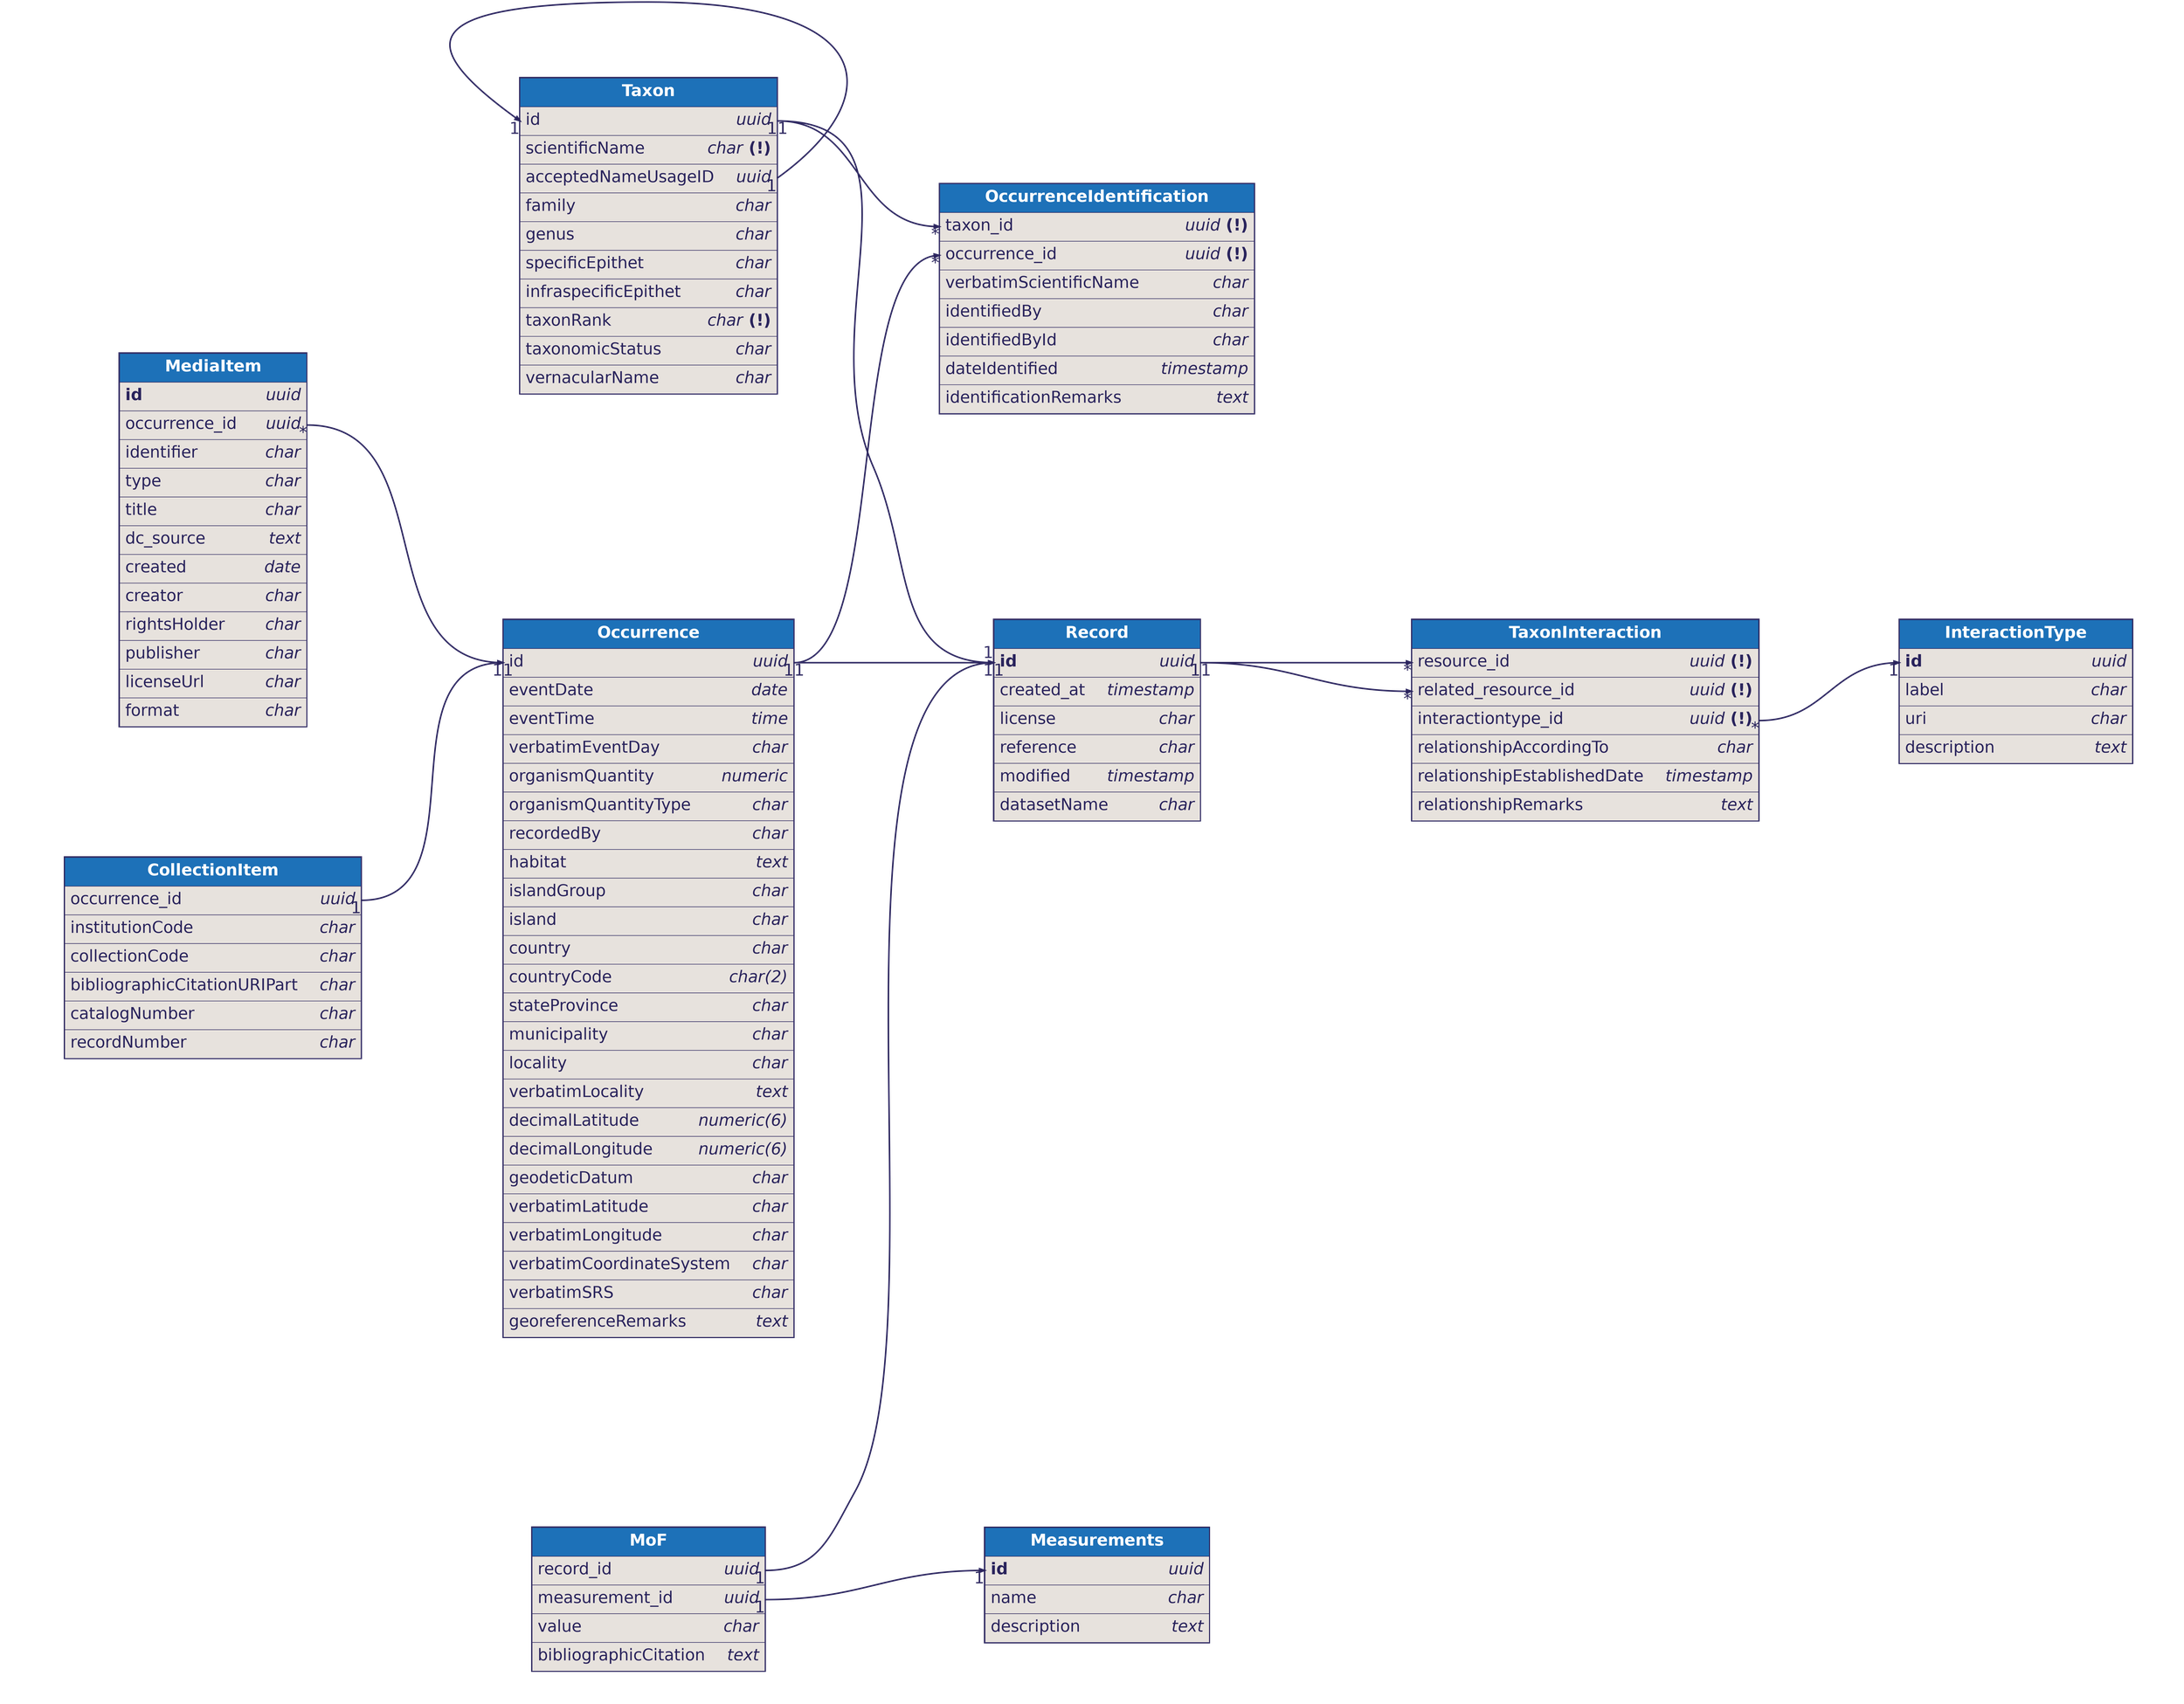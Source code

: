 digraph dbml {
      rankdir=LR;
      graph [fontname="helvetica", fontsize=32, fontcolor="#29235c", bgcolor="transparent"];
      node [penwidth=0, margin=0, fontname="helvetica", fontsize=32, fontcolor="#29235c"];
      edge [fontname="helvetica", fontsize=32, fontcolor="#29235c", color="#29235c"];

      
      
      
      "Record" [id="Record";label=<<TABLE BORDER="2" COLOR="#29235c" CELLBORDER="1" CELLSPACING="0" CELLPADDING="10" >
      <TR><TD PORT="f0" WIDTH="150" BGCOLOR="#1d71b8"><font color="#ffffff"><B>       Record       </B></font></TD></TR>
<TR><TD ALIGN="left" PORT="f1" BGCOLOR="#e7e2dd">
      <TABLE CELLPADDING="0" CELLSPACING="0" BORDER="0">
        <TR>
          <TD ALIGN="LEFT"><b>id</b><FONT>    </FONT></TD>
          <TD ALIGN="RIGHT"><font><i>uuid</i></font></TD>
        </TR>
      </TABLE>
    </TD></TR>
<TR><TD ALIGN="left" PORT="f2" BGCOLOR="#e7e2dd">
      <TABLE CELLPADDING="0" CELLSPACING="0" BORDER="0">
        <TR>
          <TD ALIGN="LEFT">created_at<FONT>    </FONT></TD>
          <TD ALIGN="RIGHT"><font><i>timestamp</i></font></TD>
        </TR>
      </TABLE>
    </TD></TR>
<TR><TD ALIGN="left" PORT="f3" BGCOLOR="#e7e2dd">
      <TABLE CELLPADDING="0" CELLSPACING="0" BORDER="0">
        <TR>
          <TD ALIGN="LEFT">license<FONT>    </FONT></TD>
          <TD ALIGN="RIGHT"><font><i>char</i></font></TD>
        </TR>
      </TABLE>
    </TD></TR>
<TR><TD ALIGN="left" PORT="f4" BGCOLOR="#e7e2dd">
      <TABLE CELLPADDING="0" CELLSPACING="0" BORDER="0">
        <TR>
          <TD ALIGN="LEFT">reference<FONT>    </FONT></TD>
          <TD ALIGN="RIGHT"><font><i>char</i></font></TD>
        </TR>
      </TABLE>
    </TD></TR>
<TR><TD ALIGN="left" PORT="f5" BGCOLOR="#e7e2dd">
      <TABLE CELLPADDING="0" CELLSPACING="0" BORDER="0">
        <TR>
          <TD ALIGN="LEFT">modified<FONT>    </FONT></TD>
          <TD ALIGN="RIGHT"><font><i>timestamp</i></font></TD>
        </TR>
      </TABLE>
    </TD></TR>
<TR><TD ALIGN="left" PORT="f6" BGCOLOR="#e7e2dd">
      <TABLE CELLPADDING="0" CELLSPACING="0" BORDER="0">
        <TR>
          <TD ALIGN="LEFT">datasetName<FONT>    </FONT></TD>
          <TD ALIGN="RIGHT"><font><i>char</i></font></TD>
        </TR>
      </TABLE>
    </TD></TR>
    </TABLE>>];
"Taxon" [id="Taxon";label=<<TABLE BORDER="2" COLOR="#29235c" CELLBORDER="1" CELLSPACING="0" CELLPADDING="10" >
      <TR><TD PORT="f0" WIDTH="150" BGCOLOR="#1d71b8"><font color="#ffffff"><B>       Taxon       </B></font></TD></TR>
<TR><TD ALIGN="left" PORT="f1" BGCOLOR="#e7e2dd">
      <TABLE CELLPADDING="0" CELLSPACING="0" BORDER="0">
        <TR>
          <TD ALIGN="LEFT">id<FONT>    </FONT></TD>
          <TD ALIGN="RIGHT"><font><i>uuid</i></font></TD>
        </TR>
      </TABLE>
    </TD></TR>
<TR><TD ALIGN="left" PORT="f2" BGCOLOR="#e7e2dd">
      <TABLE CELLPADDING="0" CELLSPACING="0" BORDER="0">
        <TR>
          <TD ALIGN="LEFT">scientificName<FONT>    </FONT></TD>
          <TD ALIGN="RIGHT"><font><i>char</i> <b>(!)</b></font></TD>
        </TR>
      </TABLE>
    </TD></TR>
<TR><TD ALIGN="left" PORT="f3" BGCOLOR="#e7e2dd">
      <TABLE CELLPADDING="0" CELLSPACING="0" BORDER="0">
        <TR>
          <TD ALIGN="LEFT">acceptedNameUsageID<FONT>    </FONT></TD>
          <TD ALIGN="RIGHT"><font><i>uuid</i></font></TD>
        </TR>
      </TABLE>
    </TD></TR>
<TR><TD ALIGN="left" PORT="f4" BGCOLOR="#e7e2dd">
      <TABLE CELLPADDING="0" CELLSPACING="0" BORDER="0">
        <TR>
          <TD ALIGN="LEFT">family<FONT>    </FONT></TD>
          <TD ALIGN="RIGHT"><font><i>char</i></font></TD>
        </TR>
      </TABLE>
    </TD></TR>
<TR><TD ALIGN="left" PORT="f5" BGCOLOR="#e7e2dd">
      <TABLE CELLPADDING="0" CELLSPACING="0" BORDER="0">
        <TR>
          <TD ALIGN="LEFT">genus<FONT>    </FONT></TD>
          <TD ALIGN="RIGHT"><font><i>char</i></font></TD>
        </TR>
      </TABLE>
    </TD></TR>
<TR><TD ALIGN="left" PORT="f6" BGCOLOR="#e7e2dd">
      <TABLE CELLPADDING="0" CELLSPACING="0" BORDER="0">
        <TR>
          <TD ALIGN="LEFT">specificEpithet<FONT>    </FONT></TD>
          <TD ALIGN="RIGHT"><font><i>char</i></font></TD>
        </TR>
      </TABLE>
    </TD></TR>
<TR><TD ALIGN="left" PORT="f7" BGCOLOR="#e7e2dd">
      <TABLE CELLPADDING="0" CELLSPACING="0" BORDER="0">
        <TR>
          <TD ALIGN="LEFT">infraspecificEpithet<FONT>    </FONT></TD>
          <TD ALIGN="RIGHT"><font><i>char</i></font></TD>
        </TR>
      </TABLE>
    </TD></TR>
<TR><TD ALIGN="left" PORT="f8" BGCOLOR="#e7e2dd">
      <TABLE CELLPADDING="0" CELLSPACING="0" BORDER="0">
        <TR>
          <TD ALIGN="LEFT">taxonRank<FONT>    </FONT></TD>
          <TD ALIGN="RIGHT"><font><i>char</i> <b>(!)</b></font></TD>
        </TR>
      </TABLE>
    </TD></TR>
<TR><TD ALIGN="left" PORT="f9" BGCOLOR="#e7e2dd">
      <TABLE CELLPADDING="0" CELLSPACING="0" BORDER="0">
        <TR>
          <TD ALIGN="LEFT">taxonomicStatus<FONT>    </FONT></TD>
          <TD ALIGN="RIGHT"><font><i>char</i></font></TD>
        </TR>
      </TABLE>
    </TD></TR>
<TR><TD ALIGN="left" PORT="f10" BGCOLOR="#e7e2dd">
      <TABLE CELLPADDING="0" CELLSPACING="0" BORDER="0">
        <TR>
          <TD ALIGN="LEFT">vernacularName<FONT>    </FONT></TD>
          <TD ALIGN="RIGHT"><font><i>char</i></font></TD>
        </TR>
      </TABLE>
    </TD></TR>
    </TABLE>>];
"Occurrence" [id="Occurrence";label=<<TABLE BORDER="2" COLOR="#29235c" CELLBORDER="1" CELLSPACING="0" CELLPADDING="10" >
      <TR><TD PORT="f0" WIDTH="150" BGCOLOR="#1d71b8"><font color="#ffffff"><B>       Occurrence       </B></font></TD></TR>
<TR><TD ALIGN="left" PORT="f1" BGCOLOR="#e7e2dd">
      <TABLE CELLPADDING="0" CELLSPACING="0" BORDER="0">
        <TR>
          <TD ALIGN="LEFT">id<FONT>    </FONT></TD>
          <TD ALIGN="RIGHT"><font><i>uuid</i></font></TD>
        </TR>
      </TABLE>
    </TD></TR>
<TR><TD ALIGN="left" PORT="f2" BGCOLOR="#e7e2dd">
      <TABLE CELLPADDING="0" CELLSPACING="0" BORDER="0">
        <TR>
          <TD ALIGN="LEFT">eventDate<FONT>    </FONT></TD>
          <TD ALIGN="RIGHT"><font><i>date</i></font></TD>
        </TR>
      </TABLE>
    </TD></TR>
<TR><TD ALIGN="left" PORT="f3" BGCOLOR="#e7e2dd">
      <TABLE CELLPADDING="0" CELLSPACING="0" BORDER="0">
        <TR>
          <TD ALIGN="LEFT">eventTime<FONT>    </FONT></TD>
          <TD ALIGN="RIGHT"><font><i>time</i></font></TD>
        </TR>
      </TABLE>
    </TD></TR>
<TR><TD ALIGN="left" PORT="f4" BGCOLOR="#e7e2dd">
      <TABLE CELLPADDING="0" CELLSPACING="0" BORDER="0">
        <TR>
          <TD ALIGN="LEFT">verbatimEventDay<FONT>    </FONT></TD>
          <TD ALIGN="RIGHT"><font><i>char</i></font></TD>
        </TR>
      </TABLE>
    </TD></TR>
<TR><TD ALIGN="left" PORT="f5" BGCOLOR="#e7e2dd">
      <TABLE CELLPADDING="0" CELLSPACING="0" BORDER="0">
        <TR>
          <TD ALIGN="LEFT">organismQuantity<FONT>    </FONT></TD>
          <TD ALIGN="RIGHT"><font><i>numeric</i></font></TD>
        </TR>
      </TABLE>
    </TD></TR>
<TR><TD ALIGN="left" PORT="f6" BGCOLOR="#e7e2dd">
      <TABLE CELLPADDING="0" CELLSPACING="0" BORDER="0">
        <TR>
          <TD ALIGN="LEFT">organismQuantityType<FONT>    </FONT></TD>
          <TD ALIGN="RIGHT"><font><i>char</i></font></TD>
        </TR>
      </TABLE>
    </TD></TR>
<TR><TD ALIGN="left" PORT="f7" BGCOLOR="#e7e2dd">
      <TABLE CELLPADDING="0" CELLSPACING="0" BORDER="0">
        <TR>
          <TD ALIGN="LEFT">recordedBy<FONT>    </FONT></TD>
          <TD ALIGN="RIGHT"><font><i>char</i></font></TD>
        </TR>
      </TABLE>
    </TD></TR>
<TR><TD ALIGN="left" PORT="f8" BGCOLOR="#e7e2dd">
      <TABLE CELLPADDING="0" CELLSPACING="0" BORDER="0">
        <TR>
          <TD ALIGN="LEFT">habitat<FONT>    </FONT></TD>
          <TD ALIGN="RIGHT"><font><i>text</i></font></TD>
        </TR>
      </TABLE>
    </TD></TR>
<TR><TD ALIGN="left" PORT="f9" BGCOLOR="#e7e2dd">
      <TABLE CELLPADDING="0" CELLSPACING="0" BORDER="0">
        <TR>
          <TD ALIGN="LEFT">islandGroup<FONT>    </FONT></TD>
          <TD ALIGN="RIGHT"><font><i>char</i></font></TD>
        </TR>
      </TABLE>
    </TD></TR>
<TR><TD ALIGN="left" PORT="f10" BGCOLOR="#e7e2dd">
      <TABLE CELLPADDING="0" CELLSPACING="0" BORDER="0">
        <TR>
          <TD ALIGN="LEFT">island<FONT>    </FONT></TD>
          <TD ALIGN="RIGHT"><font><i>char</i></font></TD>
        </TR>
      </TABLE>
    </TD></TR>
<TR><TD ALIGN="left" PORT="f11" BGCOLOR="#e7e2dd">
      <TABLE CELLPADDING="0" CELLSPACING="0" BORDER="0">
        <TR>
          <TD ALIGN="LEFT">country<FONT>    </FONT></TD>
          <TD ALIGN="RIGHT"><font><i>char</i></font></TD>
        </TR>
      </TABLE>
    </TD></TR>
<TR><TD ALIGN="left" PORT="f12" BGCOLOR="#e7e2dd">
      <TABLE CELLPADDING="0" CELLSPACING="0" BORDER="0">
        <TR>
          <TD ALIGN="LEFT">countryCode<FONT>    </FONT></TD>
          <TD ALIGN="RIGHT"><font><i>char(2)</i></font></TD>
        </TR>
      </TABLE>
    </TD></TR>
<TR><TD ALIGN="left" PORT="f13" BGCOLOR="#e7e2dd">
      <TABLE CELLPADDING="0" CELLSPACING="0" BORDER="0">
        <TR>
          <TD ALIGN="LEFT">stateProvince<FONT>    </FONT></TD>
          <TD ALIGN="RIGHT"><font><i>char</i></font></TD>
        </TR>
      </TABLE>
    </TD></TR>
<TR><TD ALIGN="left" PORT="f14" BGCOLOR="#e7e2dd">
      <TABLE CELLPADDING="0" CELLSPACING="0" BORDER="0">
        <TR>
          <TD ALIGN="LEFT">municipality<FONT>    </FONT></TD>
          <TD ALIGN="RIGHT"><font><i>char</i></font></TD>
        </TR>
      </TABLE>
    </TD></TR>
<TR><TD ALIGN="left" PORT="f15" BGCOLOR="#e7e2dd">
      <TABLE CELLPADDING="0" CELLSPACING="0" BORDER="0">
        <TR>
          <TD ALIGN="LEFT">locality<FONT>    </FONT></TD>
          <TD ALIGN="RIGHT"><font><i>char</i></font></TD>
        </TR>
      </TABLE>
    </TD></TR>
<TR><TD ALIGN="left" PORT="f16" BGCOLOR="#e7e2dd">
      <TABLE CELLPADDING="0" CELLSPACING="0" BORDER="0">
        <TR>
          <TD ALIGN="LEFT">verbatimLocality<FONT>    </FONT></TD>
          <TD ALIGN="RIGHT"><font><i>text</i></font></TD>
        </TR>
      </TABLE>
    </TD></TR>
<TR><TD ALIGN="left" PORT="f17" BGCOLOR="#e7e2dd">
      <TABLE CELLPADDING="0" CELLSPACING="0" BORDER="0">
        <TR>
          <TD ALIGN="LEFT">decimalLatitude<FONT>    </FONT></TD>
          <TD ALIGN="RIGHT"><font><i>numeric(6)</i></font></TD>
        </TR>
      </TABLE>
    </TD></TR>
<TR><TD ALIGN="left" PORT="f18" BGCOLOR="#e7e2dd">
      <TABLE CELLPADDING="0" CELLSPACING="0" BORDER="0">
        <TR>
          <TD ALIGN="LEFT">decimalLongitude<FONT>    </FONT></TD>
          <TD ALIGN="RIGHT"><font><i>numeric(6)</i></font></TD>
        </TR>
      </TABLE>
    </TD></TR>
<TR><TD ALIGN="left" PORT="f19" BGCOLOR="#e7e2dd">
      <TABLE CELLPADDING="0" CELLSPACING="0" BORDER="0">
        <TR>
          <TD ALIGN="LEFT">geodeticDatum<FONT>    </FONT></TD>
          <TD ALIGN="RIGHT"><font><i>char</i></font></TD>
        </TR>
      </TABLE>
    </TD></TR>
<TR><TD ALIGN="left" PORT="f20" BGCOLOR="#e7e2dd">
      <TABLE CELLPADDING="0" CELLSPACING="0" BORDER="0">
        <TR>
          <TD ALIGN="LEFT">verbatimLatitude<FONT>    </FONT></TD>
          <TD ALIGN="RIGHT"><font><i>char</i></font></TD>
        </TR>
      </TABLE>
    </TD></TR>
<TR><TD ALIGN="left" PORT="f21" BGCOLOR="#e7e2dd">
      <TABLE CELLPADDING="0" CELLSPACING="0" BORDER="0">
        <TR>
          <TD ALIGN="LEFT">verbatimLongitude<FONT>    </FONT></TD>
          <TD ALIGN="RIGHT"><font><i>char</i></font></TD>
        </TR>
      </TABLE>
    </TD></TR>
<TR><TD ALIGN="left" PORT="f22" BGCOLOR="#e7e2dd">
      <TABLE CELLPADDING="0" CELLSPACING="0" BORDER="0">
        <TR>
          <TD ALIGN="LEFT">verbatimCoordinateSystem<FONT>    </FONT></TD>
          <TD ALIGN="RIGHT"><font><i>char</i></font></TD>
        </TR>
      </TABLE>
    </TD></TR>
<TR><TD ALIGN="left" PORT="f23" BGCOLOR="#e7e2dd">
      <TABLE CELLPADDING="0" CELLSPACING="0" BORDER="0">
        <TR>
          <TD ALIGN="LEFT">verbatimSRS<FONT>    </FONT></TD>
          <TD ALIGN="RIGHT"><font><i>char</i></font></TD>
        </TR>
      </TABLE>
    </TD></TR>
<TR><TD ALIGN="left" PORT="f24" BGCOLOR="#e7e2dd">
      <TABLE CELLPADDING="0" CELLSPACING="0" BORDER="0">
        <TR>
          <TD ALIGN="LEFT">georeferenceRemarks<FONT>    </FONT></TD>
          <TD ALIGN="RIGHT"><font><i>text</i></font></TD>
        </TR>
      </TABLE>
    </TD></TR>
    </TABLE>>];
"Measurements" [id="Measurements";label=<<TABLE BORDER="2" COLOR="#29235c" CELLBORDER="1" CELLSPACING="0" CELLPADDING="10" >
      <TR><TD PORT="f0" WIDTH="150" BGCOLOR="#1d71b8"><font color="#ffffff"><B>       Measurements       </B></font></TD></TR>
<TR><TD ALIGN="left" PORT="f1" BGCOLOR="#e7e2dd">
      <TABLE CELLPADDING="0" CELLSPACING="0" BORDER="0">
        <TR>
          <TD ALIGN="LEFT"><b>id</b><FONT>    </FONT></TD>
          <TD ALIGN="RIGHT"><font><i>uuid</i></font></TD>
        </TR>
      </TABLE>
    </TD></TR>
<TR><TD ALIGN="left" PORT="f2" BGCOLOR="#e7e2dd">
      <TABLE CELLPADDING="0" CELLSPACING="0" BORDER="0">
        <TR>
          <TD ALIGN="LEFT">name<FONT>    </FONT></TD>
          <TD ALIGN="RIGHT"><font><i>char</i></font></TD>
        </TR>
      </TABLE>
    </TD></TR>
<TR><TD ALIGN="left" PORT="f3" BGCOLOR="#e7e2dd">
      <TABLE CELLPADDING="0" CELLSPACING="0" BORDER="0">
        <TR>
          <TD ALIGN="LEFT">description<FONT>    </FONT></TD>
          <TD ALIGN="RIGHT"><font><i>text</i></font></TD>
        </TR>
      </TABLE>
    </TD></TR>
    </TABLE>>];
"MoF" [id="MoF";label=<<TABLE BORDER="2" COLOR="#29235c" CELLBORDER="1" CELLSPACING="0" CELLPADDING="10" >
      <TR><TD PORT="f0" WIDTH="150" BGCOLOR="#1d71b8"><font color="#ffffff"><B>       MoF       </B></font></TD></TR>
<TR><TD ALIGN="left" PORT="f1" BGCOLOR="#e7e2dd">
      <TABLE CELLPADDING="0" CELLSPACING="0" BORDER="0">
        <TR>
          <TD ALIGN="LEFT">record_id<FONT>    </FONT></TD>
          <TD ALIGN="RIGHT"><font><i>uuid</i></font></TD>
        </TR>
      </TABLE>
    </TD></TR>
<TR><TD ALIGN="left" PORT="f2" BGCOLOR="#e7e2dd">
      <TABLE CELLPADDING="0" CELLSPACING="0" BORDER="0">
        <TR>
          <TD ALIGN="LEFT">measurement_id<FONT>    </FONT></TD>
          <TD ALIGN="RIGHT"><font><i>uuid</i></font></TD>
        </TR>
      </TABLE>
    </TD></TR>
<TR><TD ALIGN="left" PORT="f3" BGCOLOR="#e7e2dd">
      <TABLE CELLPADDING="0" CELLSPACING="0" BORDER="0">
        <TR>
          <TD ALIGN="LEFT">value<FONT>    </FONT></TD>
          <TD ALIGN="RIGHT"><font><i>char</i></font></TD>
        </TR>
      </TABLE>
    </TD></TR>
<TR><TD ALIGN="left" PORT="f4" BGCOLOR="#e7e2dd">
      <TABLE CELLPADDING="0" CELLSPACING="0" BORDER="0">
        <TR>
          <TD ALIGN="LEFT">bibliographicCitation<FONT>    </FONT></TD>
          <TD ALIGN="RIGHT"><font><i>text</i></font></TD>
        </TR>
      </TABLE>
    </TD></TR>
    </TABLE>>];
"MediaItem" [id="MediaItem";label=<<TABLE BORDER="2" COLOR="#29235c" CELLBORDER="1" CELLSPACING="0" CELLPADDING="10" >
      <TR><TD PORT="f0" WIDTH="150" BGCOLOR="#1d71b8"><font color="#ffffff"><B>       MediaItem       </B></font></TD></TR>
<TR><TD ALIGN="left" PORT="f1" BGCOLOR="#e7e2dd">
      <TABLE CELLPADDING="0" CELLSPACING="0" BORDER="0">
        <TR>
          <TD ALIGN="LEFT"><b>id</b><FONT>    </FONT></TD>
          <TD ALIGN="RIGHT"><font><i>uuid</i></font></TD>
        </TR>
      </TABLE>
    </TD></TR>
<TR><TD ALIGN="left" PORT="f2" BGCOLOR="#e7e2dd">
      <TABLE CELLPADDING="0" CELLSPACING="0" BORDER="0">
        <TR>
          <TD ALIGN="LEFT">occurrence_id<FONT>    </FONT></TD>
          <TD ALIGN="RIGHT"><font><i>uuid</i></font></TD>
        </TR>
      </TABLE>
    </TD></TR>
<TR><TD ALIGN="left" PORT="f3" BGCOLOR="#e7e2dd">
      <TABLE CELLPADDING="0" CELLSPACING="0" BORDER="0">
        <TR>
          <TD ALIGN="LEFT">identifier<FONT>    </FONT></TD>
          <TD ALIGN="RIGHT"><font><i>char</i></font></TD>
        </TR>
      </TABLE>
    </TD></TR>
<TR><TD ALIGN="left" PORT="f4" BGCOLOR="#e7e2dd">
      <TABLE CELLPADDING="0" CELLSPACING="0" BORDER="0">
        <TR>
          <TD ALIGN="LEFT">type<FONT>    </FONT></TD>
          <TD ALIGN="RIGHT"><font><i>char</i></font></TD>
        </TR>
      </TABLE>
    </TD></TR>
<TR><TD ALIGN="left" PORT="f5" BGCOLOR="#e7e2dd">
      <TABLE CELLPADDING="0" CELLSPACING="0" BORDER="0">
        <TR>
          <TD ALIGN="LEFT">title<FONT>    </FONT></TD>
          <TD ALIGN="RIGHT"><font><i>char</i></font></TD>
        </TR>
      </TABLE>
    </TD></TR>
<TR><TD ALIGN="left" PORT="f6" BGCOLOR="#e7e2dd">
      <TABLE CELLPADDING="0" CELLSPACING="0" BORDER="0">
        <TR>
          <TD ALIGN="LEFT">dc_source<FONT>    </FONT></TD>
          <TD ALIGN="RIGHT"><font><i>text</i></font></TD>
        </TR>
      </TABLE>
    </TD></TR>
<TR><TD ALIGN="left" PORT="f7" BGCOLOR="#e7e2dd">
      <TABLE CELLPADDING="0" CELLSPACING="0" BORDER="0">
        <TR>
          <TD ALIGN="LEFT">created<FONT>    </FONT></TD>
          <TD ALIGN="RIGHT"><font><i>date</i></font></TD>
        </TR>
      </TABLE>
    </TD></TR>
<TR><TD ALIGN="left" PORT="f8" BGCOLOR="#e7e2dd">
      <TABLE CELLPADDING="0" CELLSPACING="0" BORDER="0">
        <TR>
          <TD ALIGN="LEFT">creator<FONT>    </FONT></TD>
          <TD ALIGN="RIGHT"><font><i>char</i></font></TD>
        </TR>
      </TABLE>
    </TD></TR>
<TR><TD ALIGN="left" PORT="f9" BGCOLOR="#e7e2dd">
      <TABLE CELLPADDING="0" CELLSPACING="0" BORDER="0">
        <TR>
          <TD ALIGN="LEFT">rightsHolder<FONT>    </FONT></TD>
          <TD ALIGN="RIGHT"><font><i>char</i></font></TD>
        </TR>
      </TABLE>
    </TD></TR>
<TR><TD ALIGN="left" PORT="f10" BGCOLOR="#e7e2dd">
      <TABLE CELLPADDING="0" CELLSPACING="0" BORDER="0">
        <TR>
          <TD ALIGN="LEFT">publisher<FONT>    </FONT></TD>
          <TD ALIGN="RIGHT"><font><i>char</i></font></TD>
        </TR>
      </TABLE>
    </TD></TR>
<TR><TD ALIGN="left" PORT="f11" BGCOLOR="#e7e2dd">
      <TABLE CELLPADDING="0" CELLSPACING="0" BORDER="0">
        <TR>
          <TD ALIGN="LEFT">licenseUrl<FONT>    </FONT></TD>
          <TD ALIGN="RIGHT"><font><i>char</i></font></TD>
        </TR>
      </TABLE>
    </TD></TR>
<TR><TD ALIGN="left" PORT="f12" BGCOLOR="#e7e2dd">
      <TABLE CELLPADDING="0" CELLSPACING="0" BORDER="0">
        <TR>
          <TD ALIGN="LEFT">format<FONT>    </FONT></TD>
          <TD ALIGN="RIGHT"><font><i>char</i></font></TD>
        </TR>
      </TABLE>
    </TD></TR>
    </TABLE>>];
"CollectionItem" [id="CollectionItem";label=<<TABLE BORDER="2" COLOR="#29235c" CELLBORDER="1" CELLSPACING="0" CELLPADDING="10" >
      <TR><TD PORT="f0" WIDTH="150" BGCOLOR="#1d71b8"><font color="#ffffff"><B>       CollectionItem       </B></font></TD></TR>
<TR><TD ALIGN="left" PORT="f1" BGCOLOR="#e7e2dd">
      <TABLE CELLPADDING="0" CELLSPACING="0" BORDER="0">
        <TR>
          <TD ALIGN="LEFT">occurrence_id<FONT>    </FONT></TD>
          <TD ALIGN="RIGHT"><font><i>uuid</i></font></TD>
        </TR>
      </TABLE>
    </TD></TR>
<TR><TD ALIGN="left" PORT="f2" BGCOLOR="#e7e2dd">
      <TABLE CELLPADDING="0" CELLSPACING="0" BORDER="0">
        <TR>
          <TD ALIGN="LEFT">institutionCode<FONT>    </FONT></TD>
          <TD ALIGN="RIGHT"><font><i>char</i></font></TD>
        </TR>
      </TABLE>
    </TD></TR>
<TR><TD ALIGN="left" PORT="f3" BGCOLOR="#e7e2dd">
      <TABLE CELLPADDING="0" CELLSPACING="0" BORDER="0">
        <TR>
          <TD ALIGN="LEFT">collectionCode<FONT>    </FONT></TD>
          <TD ALIGN="RIGHT"><font><i>char</i></font></TD>
        </TR>
      </TABLE>
    </TD></TR>
<TR><TD ALIGN="left" PORT="f4" BGCOLOR="#e7e2dd">
      <TABLE CELLPADDING="0" CELLSPACING="0" BORDER="0">
        <TR>
          <TD ALIGN="LEFT">bibliographicCitationURIPart<FONT>    </FONT></TD>
          <TD ALIGN="RIGHT"><font><i>char</i></font></TD>
        </TR>
      </TABLE>
    </TD></TR>
<TR><TD ALIGN="left" PORT="f5" BGCOLOR="#e7e2dd">
      <TABLE CELLPADDING="0" CELLSPACING="0" BORDER="0">
        <TR>
          <TD ALIGN="LEFT">catalogNumber<FONT>    </FONT></TD>
          <TD ALIGN="RIGHT"><font><i>char</i></font></TD>
        </TR>
      </TABLE>
    </TD></TR>
<TR><TD ALIGN="left" PORT="f6" BGCOLOR="#e7e2dd">
      <TABLE CELLPADDING="0" CELLSPACING="0" BORDER="0">
        <TR>
          <TD ALIGN="LEFT">recordNumber<FONT>    </FONT></TD>
          <TD ALIGN="RIGHT"><font><i>char</i></font></TD>
        </TR>
      </TABLE>
    </TD></TR>
    </TABLE>>];
"OccurrenceIdentification" [id="OccurrenceIdentification";label=<<TABLE BORDER="2" COLOR="#29235c" CELLBORDER="1" CELLSPACING="0" CELLPADDING="10" >
      <TR><TD PORT="f0" WIDTH="150" BGCOLOR="#1d71b8"><font color="#ffffff"><B>       OccurrenceIdentification       </B></font></TD></TR>
<TR><TD ALIGN="left" PORT="f1" BGCOLOR="#e7e2dd">
      <TABLE CELLPADDING="0" CELLSPACING="0" BORDER="0">
        <TR>
          <TD ALIGN="LEFT">taxon_id<FONT>    </FONT></TD>
          <TD ALIGN="RIGHT"><font><i>uuid</i> <b>(!)</b></font></TD>
        </TR>
      </TABLE>
    </TD></TR>
<TR><TD ALIGN="left" PORT="f2" BGCOLOR="#e7e2dd">
      <TABLE CELLPADDING="0" CELLSPACING="0" BORDER="0">
        <TR>
          <TD ALIGN="LEFT">occurrence_id<FONT>    </FONT></TD>
          <TD ALIGN="RIGHT"><font><i>uuid</i> <b>(!)</b></font></TD>
        </TR>
      </TABLE>
    </TD></TR>
<TR><TD ALIGN="left" PORT="f3" BGCOLOR="#e7e2dd">
      <TABLE CELLPADDING="0" CELLSPACING="0" BORDER="0">
        <TR>
          <TD ALIGN="LEFT">verbatimScientificName<FONT>    </FONT></TD>
          <TD ALIGN="RIGHT"><font><i>char</i></font></TD>
        </TR>
      </TABLE>
    </TD></TR>
<TR><TD ALIGN="left" PORT="f4" BGCOLOR="#e7e2dd">
      <TABLE CELLPADDING="0" CELLSPACING="0" BORDER="0">
        <TR>
          <TD ALIGN="LEFT">identifiedBy<FONT>    </FONT></TD>
          <TD ALIGN="RIGHT"><font><i>char</i></font></TD>
        </TR>
      </TABLE>
    </TD></TR>
<TR><TD ALIGN="left" PORT="f5" BGCOLOR="#e7e2dd">
      <TABLE CELLPADDING="0" CELLSPACING="0" BORDER="0">
        <TR>
          <TD ALIGN="LEFT">identifiedById<FONT>    </FONT></TD>
          <TD ALIGN="RIGHT"><font><i>char</i></font></TD>
        </TR>
      </TABLE>
    </TD></TR>
<TR><TD ALIGN="left" PORT="f6" BGCOLOR="#e7e2dd">
      <TABLE CELLPADDING="0" CELLSPACING="0" BORDER="0">
        <TR>
          <TD ALIGN="LEFT">dateIdentified<FONT>    </FONT></TD>
          <TD ALIGN="RIGHT"><font><i>timestamp</i></font></TD>
        </TR>
      </TABLE>
    </TD></TR>
<TR><TD ALIGN="left" PORT="f7" BGCOLOR="#e7e2dd">
      <TABLE CELLPADDING="0" CELLSPACING="0" BORDER="0">
        <TR>
          <TD ALIGN="LEFT">identificationRemarks<FONT>    </FONT></TD>
          <TD ALIGN="RIGHT"><font><i>text</i></font></TD>
        </TR>
      </TABLE>
    </TD></TR>
    </TABLE>>];
"TaxonInteraction" [id="TaxonInteraction";label=<<TABLE BORDER="2" COLOR="#29235c" CELLBORDER="1" CELLSPACING="0" CELLPADDING="10" >
      <TR><TD PORT="f0" WIDTH="150" BGCOLOR="#1d71b8"><font color="#ffffff"><B>       TaxonInteraction       </B></font></TD></TR>
<TR><TD ALIGN="left" PORT="f1" BGCOLOR="#e7e2dd">
      <TABLE CELLPADDING="0" CELLSPACING="0" BORDER="0">
        <TR>
          <TD ALIGN="LEFT">resource_id<FONT>    </FONT></TD>
          <TD ALIGN="RIGHT"><font><i>uuid</i> <b>(!)</b></font></TD>
        </TR>
      </TABLE>
    </TD></TR>
<TR><TD ALIGN="left" PORT="f2" BGCOLOR="#e7e2dd">
      <TABLE CELLPADDING="0" CELLSPACING="0" BORDER="0">
        <TR>
          <TD ALIGN="LEFT">related_resource_id<FONT>    </FONT></TD>
          <TD ALIGN="RIGHT"><font><i>uuid</i> <b>(!)</b></font></TD>
        </TR>
      </TABLE>
    </TD></TR>
<TR><TD ALIGN="left" PORT="f3" BGCOLOR="#e7e2dd">
      <TABLE CELLPADDING="0" CELLSPACING="0" BORDER="0">
        <TR>
          <TD ALIGN="LEFT">interactiontype_id<FONT>    </FONT></TD>
          <TD ALIGN="RIGHT"><font><i>uuid</i> <b>(!)</b></font></TD>
        </TR>
      </TABLE>
    </TD></TR>
<TR><TD ALIGN="left" PORT="f4" BGCOLOR="#e7e2dd">
      <TABLE CELLPADDING="0" CELLSPACING="0" BORDER="0">
        <TR>
          <TD ALIGN="LEFT">relationshipAccordingTo<FONT>    </FONT></TD>
          <TD ALIGN="RIGHT"><font><i>char</i></font></TD>
        </TR>
      </TABLE>
    </TD></TR>
<TR><TD ALIGN="left" PORT="f5" BGCOLOR="#e7e2dd">
      <TABLE CELLPADDING="0" CELLSPACING="0" BORDER="0">
        <TR>
          <TD ALIGN="LEFT">relationshipEstablishedDate<FONT>    </FONT></TD>
          <TD ALIGN="RIGHT"><font><i>timestamp</i></font></TD>
        </TR>
      </TABLE>
    </TD></TR>
<TR><TD ALIGN="left" PORT="f6" BGCOLOR="#e7e2dd">
      <TABLE CELLPADDING="0" CELLSPACING="0" BORDER="0">
        <TR>
          <TD ALIGN="LEFT">relationshipRemarks<FONT>    </FONT></TD>
          <TD ALIGN="RIGHT"><font><i>text</i></font></TD>
        </TR>
      </TABLE>
    </TD></TR>
    </TABLE>>];
"InteractionType" [id="InteractionType";label=<<TABLE BORDER="2" COLOR="#29235c" CELLBORDER="1" CELLSPACING="0" CELLPADDING="10" >
      <TR><TD PORT="f0" WIDTH="150" BGCOLOR="#1d71b8"><font color="#ffffff"><B>       InteractionType       </B></font></TD></TR>
<TR><TD ALIGN="left" PORT="f1" BGCOLOR="#e7e2dd">
      <TABLE CELLPADDING="0" CELLSPACING="0" BORDER="0">
        <TR>
          <TD ALIGN="LEFT"><b>id</b><FONT>    </FONT></TD>
          <TD ALIGN="RIGHT"><font><i>uuid</i></font></TD>
        </TR>
      </TABLE>
    </TD></TR>
<TR><TD ALIGN="left" PORT="f2" BGCOLOR="#e7e2dd">
      <TABLE CELLPADDING="0" CELLSPACING="0" BORDER="0">
        <TR>
          <TD ALIGN="LEFT">label<FONT>    </FONT></TD>
          <TD ALIGN="RIGHT"><font><i>char</i></font></TD>
        </TR>
      </TABLE>
    </TD></TR>
<TR><TD ALIGN="left" PORT="f3" BGCOLOR="#e7e2dd">
      <TABLE CELLPADDING="0" CELLSPACING="0" BORDER="0">
        <TR>
          <TD ALIGN="LEFT">uri<FONT>    </FONT></TD>
          <TD ALIGN="RIGHT"><font><i>char</i></font></TD>
        </TR>
      </TABLE>
    </TD></TR>
<TR><TD ALIGN="left" PORT="f4" BGCOLOR="#e7e2dd">
      <TABLE CELLPADDING="0" CELLSPACING="0" BORDER="0">
        <TR>
          <TD ALIGN="LEFT">description<FONT>    </FONT></TD>
          <TD ALIGN="RIGHT"><font><i>text</i></font></TD>
        </TR>
      </TABLE>
    </TD></TR>
    </TABLE>>];
    
      "Taxon":f0 -> "OccurrenceIdentification":f0 [style=invis, weight=100, color=red]
    "Taxon":f1:e -> "OccurrenceIdentification":f1:w [penwidth=3, color="#29235c", headlabel="*", taillabel="1", arrowhead="normal", arrowtail="none"]
"Occurrence":f0 -> "OccurrenceIdentification":f0 [style=invis, weight=100, color=red]
    "Occurrence":f1:e -> "OccurrenceIdentification":f2:w [penwidth=3, color="#29235c", headlabel="*", taillabel="1", arrowhead="normal", arrowtail="none"]
"Record":f0 -> "TaxonInteraction":f0 [style=invis, weight=100, color=red]
    "Record":f1:e -> "TaxonInteraction":f1:w [penwidth=3, color="#29235c", headlabel="*", taillabel="1", arrowhead="normal", arrowtail="none"]
"Record":f0 -> "TaxonInteraction":f0 [style=invis, weight=100, color=red]
    "Record":f1:e -> "TaxonInteraction":f2:w [penwidth=3, color="#29235c", headlabel="*", taillabel="1", arrowhead="normal", arrowtail="none"]
"Taxon":f0 -> "Record":f0 [style=invis, weight=100, color=red]
    "Taxon":f1:e -> "Record":f1:w [penwidth=3, color="#29235c", headlabel="1", taillabel="1", arrowhead="normal", arrowtail="none"]
"Taxon":f0 -> "Taxon":f0 [style=invis, weight=100, color=red]
    "Taxon":f3:e -> "Taxon":f1:w [penwidth=3, color="#29235c", headlabel="1", taillabel="1", arrowhead="normal", arrowtail="none"]
"Occurrence":f0 -> "Record":f0 [style=invis, weight=100, color=red]
    "Occurrence":f1:e -> "Record":f1:w [penwidth=3, color="#29235c", headlabel="1", taillabel="1", arrowhead="normal", arrowtail="none"]
"MoF":f0 -> "Record":f0 [style=invis, weight=100, color=red]
    "MoF":f1:e -> "Record":f1:w [penwidth=3, color="#29235c", headlabel="1", taillabel="1", arrowhead="normal", arrowtail="none"]
"MoF":f0 -> "Measurements":f0 [style=invis, weight=100, color=red]
    "MoF":f2:e -> "Measurements":f1:w [penwidth=3, color="#29235c", headlabel="1", taillabel="1", arrowhead="normal", arrowtail="none"]
"MediaItem":f0 -> "Occurrence":f0 [style=invis, weight=100, color=red]
    "MediaItem":f2:e -> "Occurrence":f1:w [penwidth=3, color="#29235c", headlabel="1", taillabel="*", arrowhead="normal", arrowtail="none"]
"CollectionItem":f0 -> "Occurrence":f0 [style=invis, weight=100, color=red]
    "CollectionItem":f1:e -> "Occurrence":f1:w [penwidth=3, color="#29235c", headlabel="1", taillabel="1", arrowhead="normal", arrowtail="none"]
"TaxonInteraction":f0 -> "InteractionType":f0 [style=invis, weight=100, color=red]
    "TaxonInteraction":f3:e -> "InteractionType":f1:w [penwidth=3, color="#29235c", headlabel="1", taillabel="*", arrowhead="normal", arrowtail="none"]
      
    }